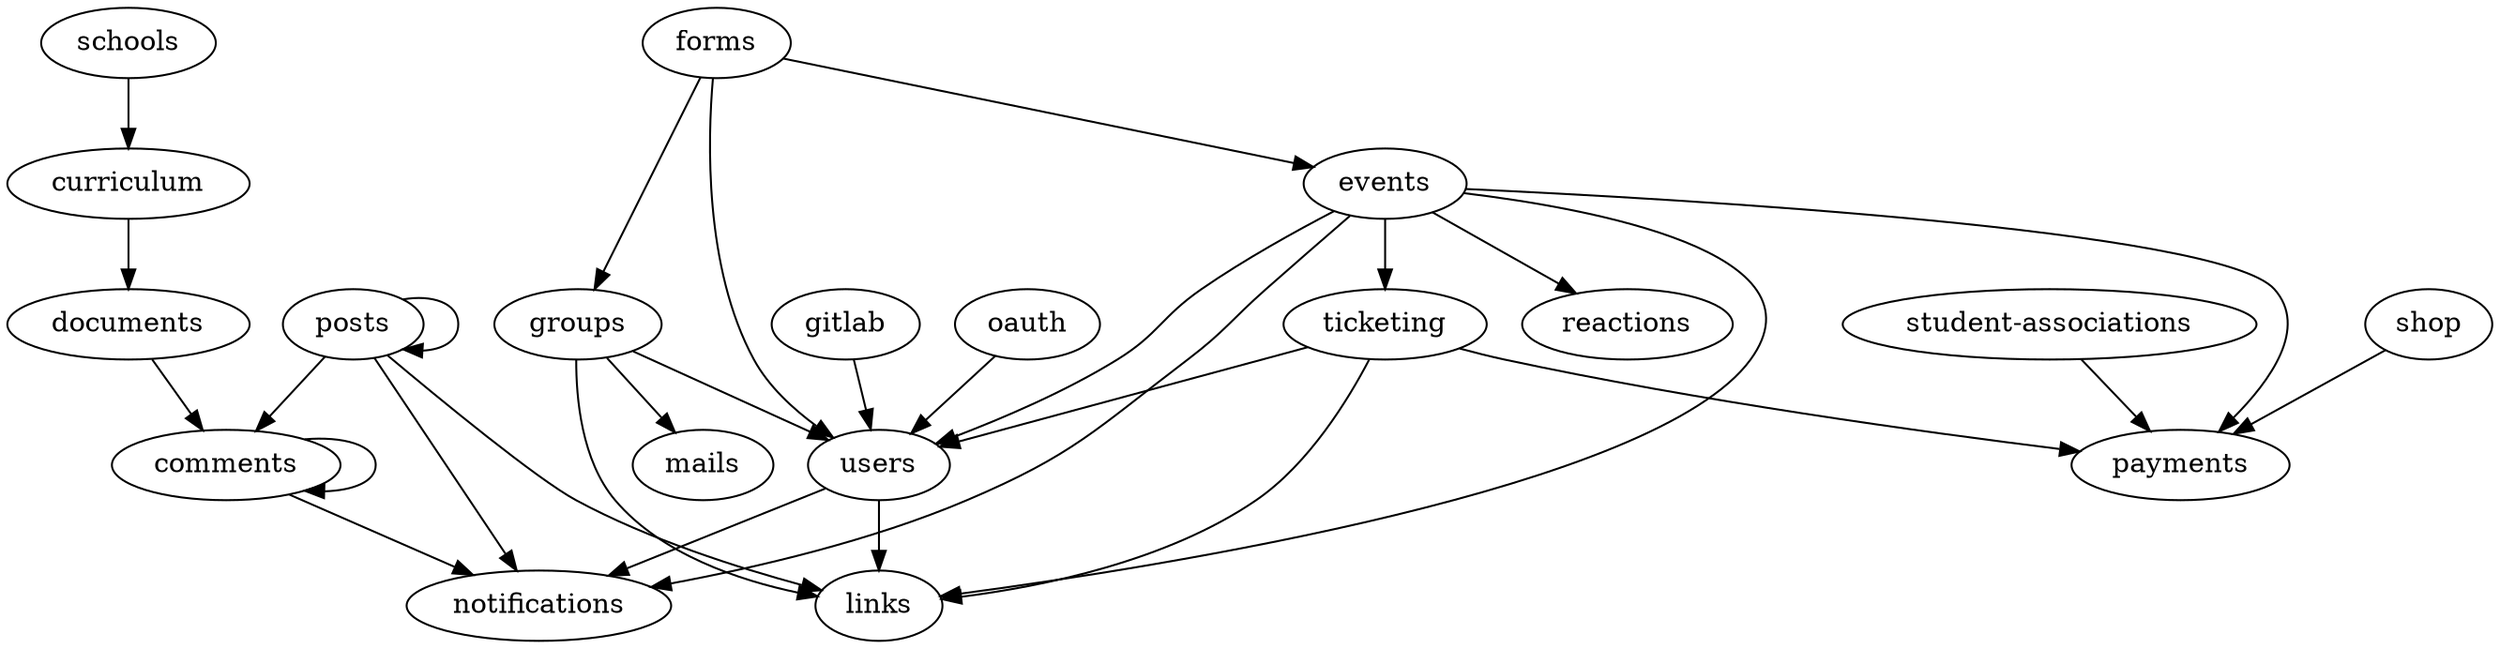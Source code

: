strict digraph ImportGraph {
    "comments" -> "comments";
    "comments" -> "notifications";
    "curriculum" -> "documents";
    "documents" -> "comments";
    "events" -> "ticketing";
    "events" -> "notifications";
    "events" -> "users";
    "events" -> "payments";
    "events" -> "reactions";
    "events" -> "links";
    "forms" -> "groups";
    "forms" -> "users";
    "forms" -> "events";
    "gitlab" -> "users";
    "groups" -> "links";
    "groups" -> "mails";
    "groups" -> "users";
    "oauth" -> "users";
    "posts" -> "notifications";
    "posts" -> "comments";
    "posts" -> "posts";
    "posts" -> "links";
    "schools" -> "curriculum";
    "shop" -> "payments";
    "student-associations" -> "payments";
    "ticketing" -> "payments";
    "ticketing" -> "links";
    "ticketing" -> "users";
    "users" -> "notifications";
    "users" -> "links";
}